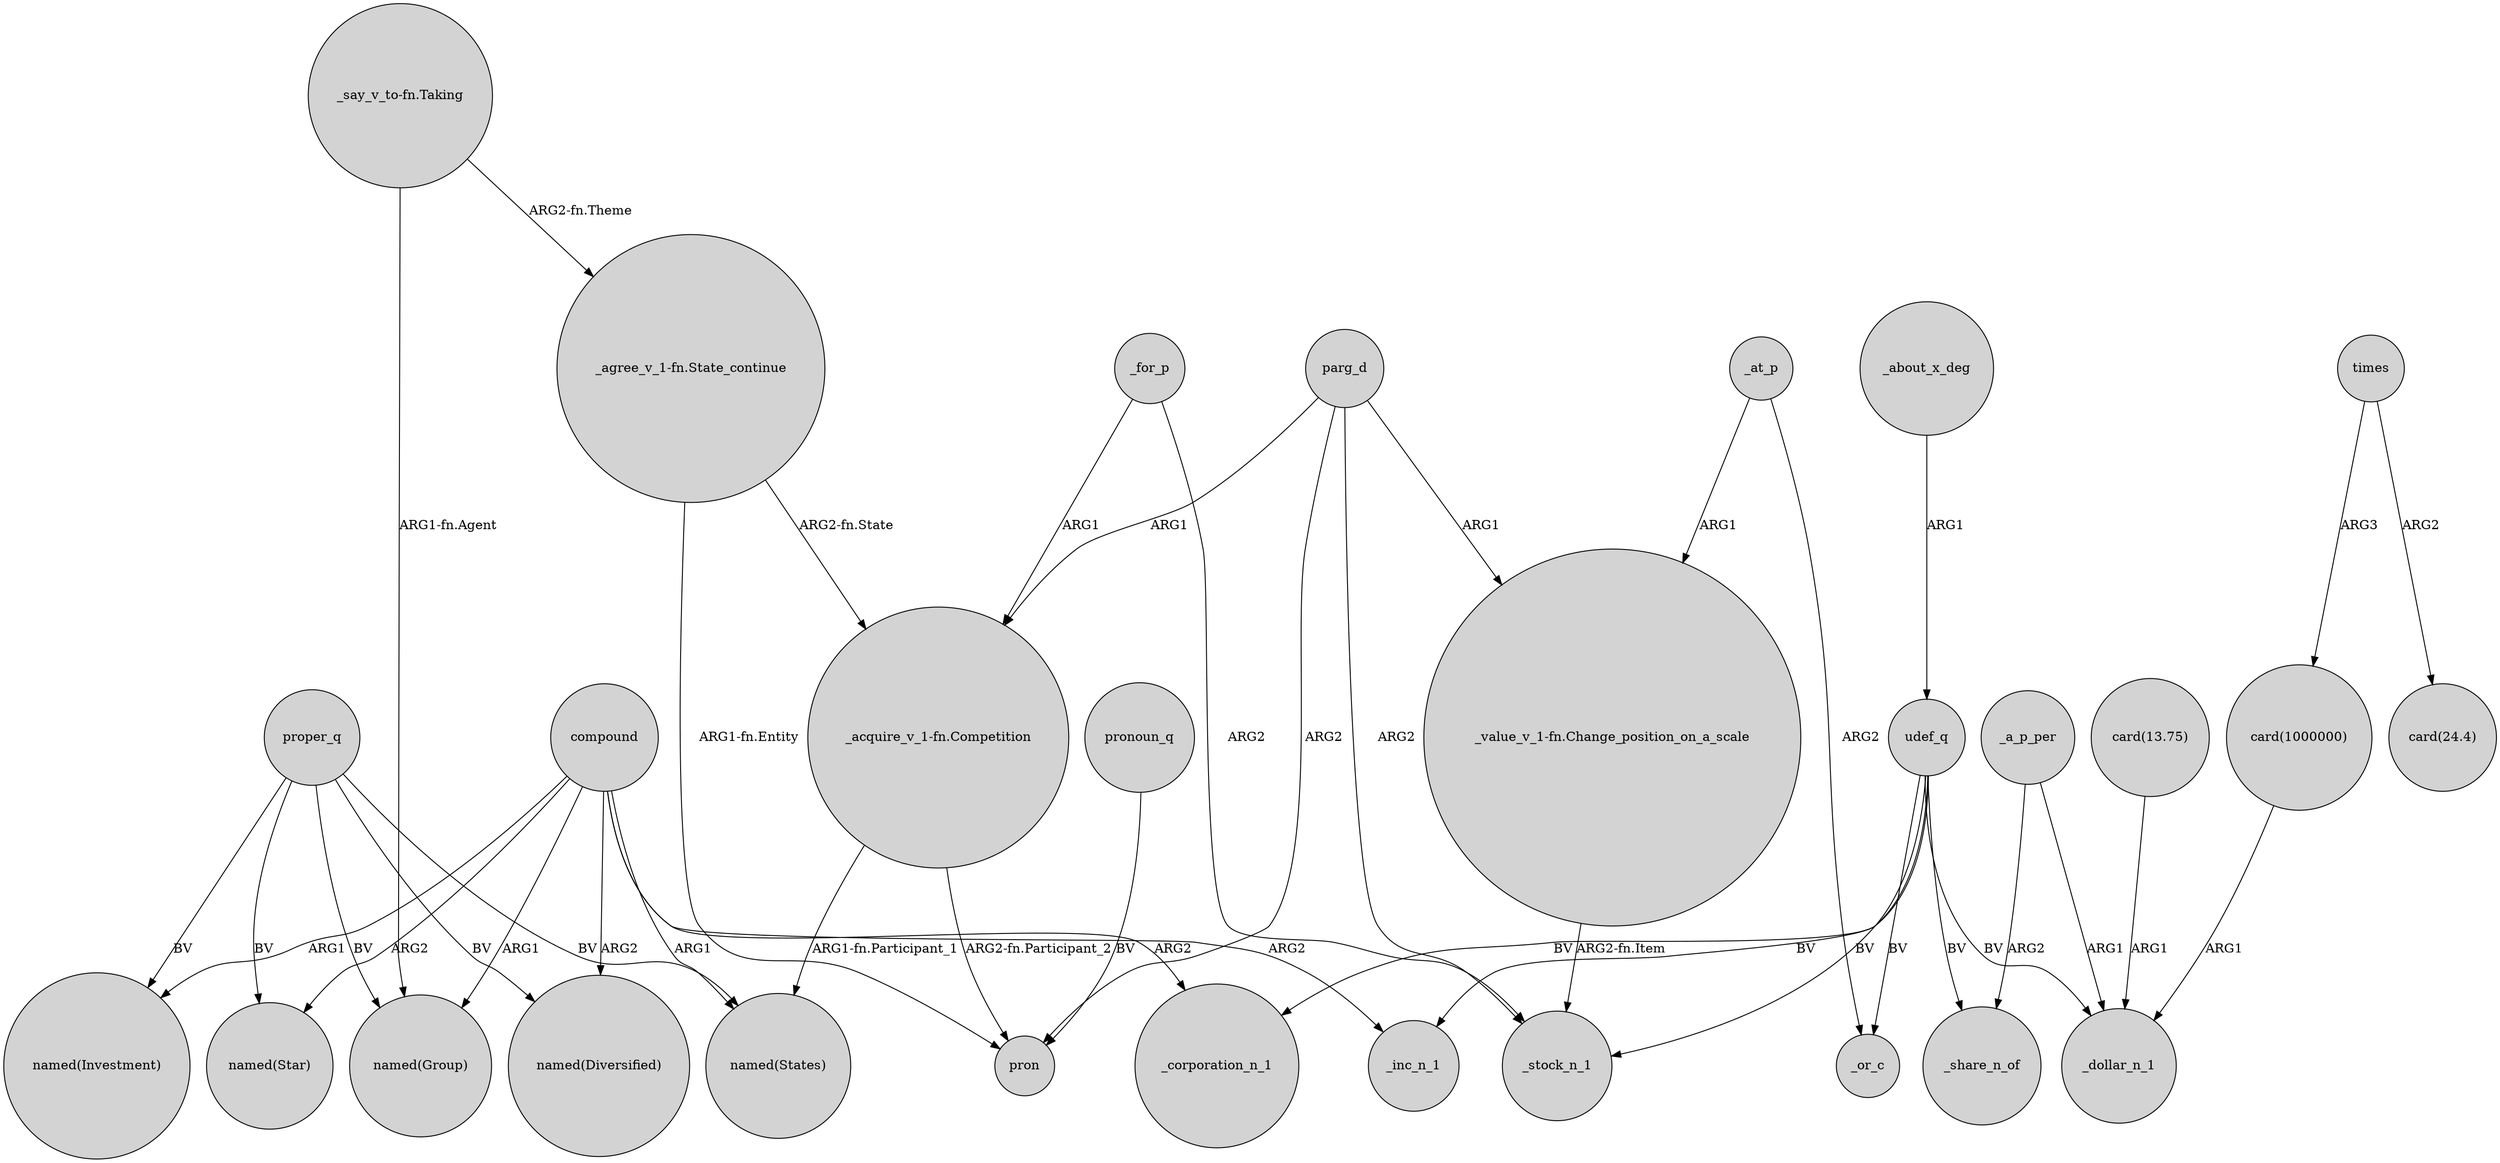 digraph {
	node [shape=circle style=filled]
	proper_q -> "named(Star)" [label=BV]
	proper_q -> "named(Diversified)" [label=BV]
	"_acquire_v_1-fn.Competition" -> pron [label="ARG2-fn.Participant_2"]
	proper_q -> "named(Investment)" [label=BV]
	"_say_v_to-fn.Taking" -> "_agree_v_1-fn.State_continue" [label="ARG2-fn.Theme"]
	compound -> "named(Diversified)" [label=ARG2]
	compound -> "named(Group)" [label=ARG1]
	_at_p -> _or_c [label=ARG2]
	parg_d -> pron [label=ARG2]
	times -> "card(1000000)" [label=ARG3]
	parg_d -> "_value_v_1-fn.Change_position_on_a_scale" [label=ARG1]
	compound -> "named(Star)" [label=ARG2]
	"_say_v_to-fn.Taking" -> "named(Group)" [label="ARG1-fn.Agent"]
	proper_q -> "named(Group)" [label=BV]
	_for_p -> "_acquire_v_1-fn.Competition" [label=ARG1]
	"card(13.75)" -> _dollar_n_1 [label=ARG1]
	udef_q -> _or_c [label=BV]
	_about_x_deg -> udef_q [label=ARG1]
	"_value_v_1-fn.Change_position_on_a_scale" -> _stock_n_1 [label="ARG2-fn.Item"]
	pronoun_q -> pron [label=BV]
	udef_q -> _inc_n_1 [label=BV]
	proper_q -> "named(States)" [label=BV]
	udef_q -> _stock_n_1 [label=BV]
	compound -> _inc_n_1 [label=ARG2]
	_a_p_per -> _share_n_of [label=ARG2]
	"_agree_v_1-fn.State_continue" -> "_acquire_v_1-fn.Competition" [label="ARG2-fn.State"]
	_at_p -> "_value_v_1-fn.Change_position_on_a_scale" [label=ARG1]
	udef_q -> _share_n_of [label=BV]
	udef_q -> _dollar_n_1 [label=BV]
	times -> "card(24.4)" [label=ARG2]
	"card(1000000)" -> _dollar_n_1 [label=ARG1]
	"_acquire_v_1-fn.Competition" -> "named(States)" [label="ARG1-fn.Participant_1"]
	_a_p_per -> _dollar_n_1 [label=ARG1]
	_for_p -> _stock_n_1 [label=ARG2]
	compound -> _corporation_n_1 [label=ARG2]
	udef_q -> _corporation_n_1 [label=BV]
	"_agree_v_1-fn.State_continue" -> pron [label="ARG1-fn.Entity"]
	parg_d -> "_acquire_v_1-fn.Competition" [label=ARG1]
	compound -> "named(States)" [label=ARG1]
	parg_d -> _stock_n_1 [label=ARG2]
	compound -> "named(Investment)" [label=ARG1]
}
